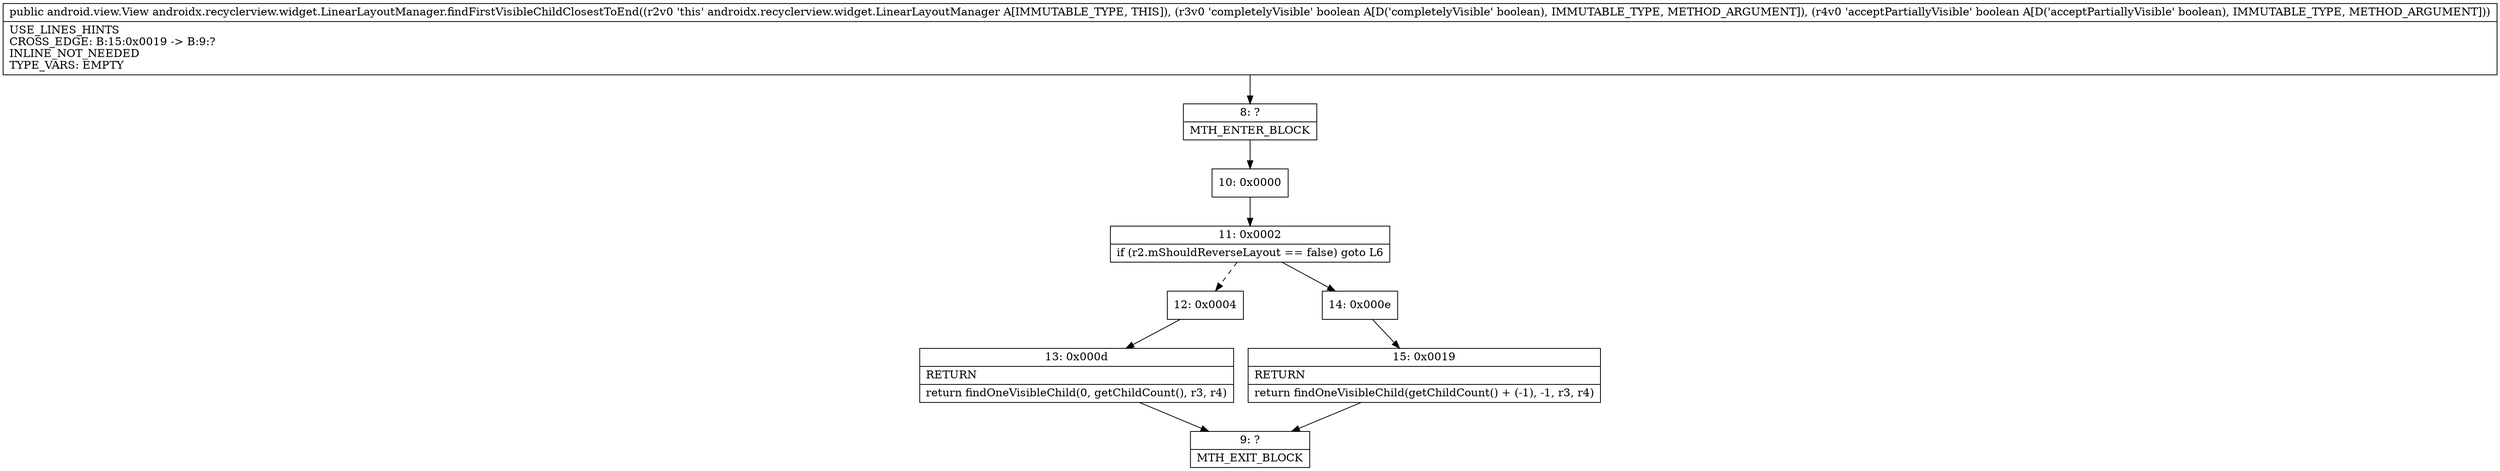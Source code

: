 digraph "CFG forandroidx.recyclerview.widget.LinearLayoutManager.findFirstVisibleChildClosestToEnd(ZZ)Landroid\/view\/View;" {
Node_8 [shape=record,label="{8\:\ ?|MTH_ENTER_BLOCK\l}"];
Node_10 [shape=record,label="{10\:\ 0x0000}"];
Node_11 [shape=record,label="{11\:\ 0x0002|if (r2.mShouldReverseLayout == false) goto L6\l}"];
Node_12 [shape=record,label="{12\:\ 0x0004}"];
Node_13 [shape=record,label="{13\:\ 0x000d|RETURN\l|return findOneVisibleChild(0, getChildCount(), r3, r4)\l}"];
Node_9 [shape=record,label="{9\:\ ?|MTH_EXIT_BLOCK\l}"];
Node_14 [shape=record,label="{14\:\ 0x000e}"];
Node_15 [shape=record,label="{15\:\ 0x0019|RETURN\l|return findOneVisibleChild(getChildCount() + (\-1), \-1, r3, r4)\l}"];
MethodNode[shape=record,label="{public android.view.View androidx.recyclerview.widget.LinearLayoutManager.findFirstVisibleChildClosestToEnd((r2v0 'this' androidx.recyclerview.widget.LinearLayoutManager A[IMMUTABLE_TYPE, THIS]), (r3v0 'completelyVisible' boolean A[D('completelyVisible' boolean), IMMUTABLE_TYPE, METHOD_ARGUMENT]), (r4v0 'acceptPartiallyVisible' boolean A[D('acceptPartiallyVisible' boolean), IMMUTABLE_TYPE, METHOD_ARGUMENT]))  | USE_LINES_HINTS\lCROSS_EDGE: B:15:0x0019 \-\> B:9:?\lINLINE_NOT_NEEDED\lTYPE_VARS: EMPTY\l}"];
MethodNode -> Node_8;Node_8 -> Node_10;
Node_10 -> Node_11;
Node_11 -> Node_12[style=dashed];
Node_11 -> Node_14;
Node_12 -> Node_13;
Node_13 -> Node_9;
Node_14 -> Node_15;
Node_15 -> Node_9;
}

